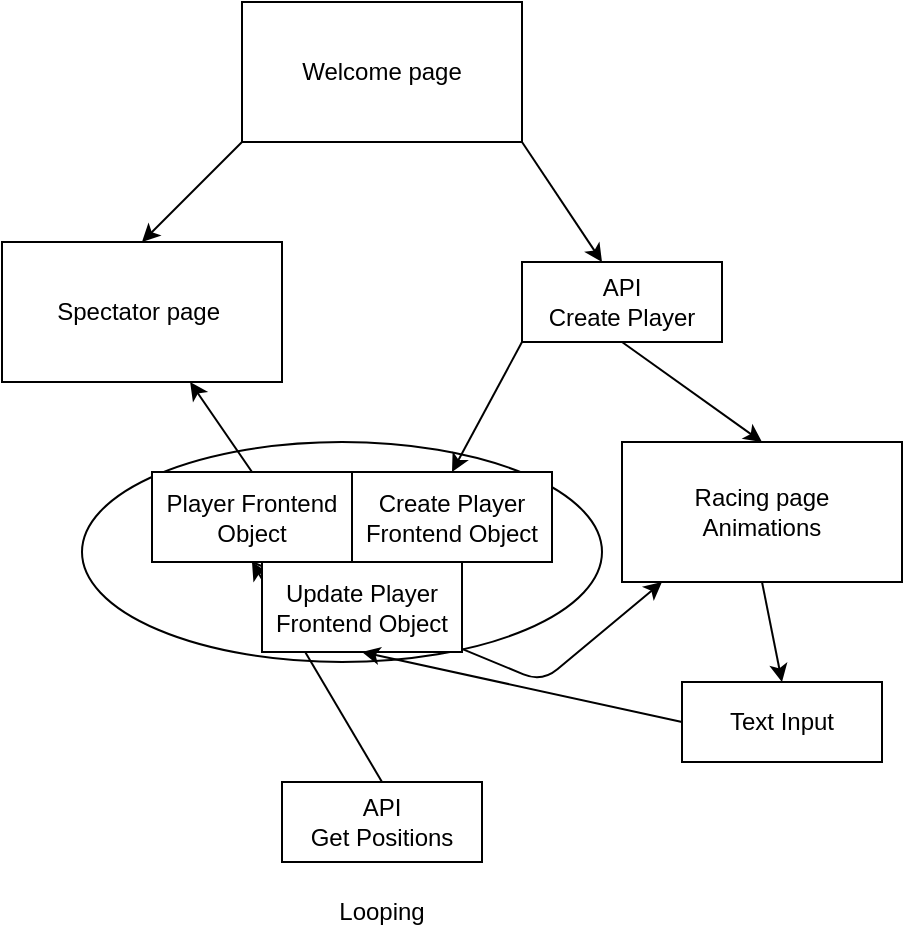 <mxfile>
    <diagram id="lyfUTFfcoXzKdRgCfgJ1" name="Page-1">
        <mxGraphModel dx="649" dy="621" grid="1" gridSize="10" guides="1" tooltips="1" connect="1" arrows="1" fold="1" page="1" pageScale="1" pageWidth="850" pageHeight="1100" math="0" shadow="0">
            <root>
                <mxCell id="0"/>
                <mxCell id="1" parent="0"/>
                <mxCell id="16" value="" style="ellipse;whiteSpace=wrap;html=1;" vertex="1" parent="1">
                    <mxGeometry x="290" y="290" width="260" height="110" as="geometry"/>
                </mxCell>
                <mxCell id="5" style="edgeStyle=none;html=1;exitX=1;exitY=1;exitDx=0;exitDy=0;" edge="1" parent="1" source="2">
                    <mxGeometry relative="1" as="geometry">
                        <mxPoint x="550" y="200" as="targetPoint"/>
                    </mxGeometry>
                </mxCell>
                <mxCell id="6" style="edgeStyle=none;html=1;exitX=0;exitY=1;exitDx=0;exitDy=0;entryX=0.5;entryY=0;entryDx=0;entryDy=0;" edge="1" parent="1" source="2" target="3">
                    <mxGeometry relative="1" as="geometry"/>
                </mxCell>
                <mxCell id="2" value="Welcome page" style="whiteSpace=wrap;html=1;" vertex="1" parent="1">
                    <mxGeometry x="370" y="70" width="140" height="70" as="geometry"/>
                </mxCell>
                <mxCell id="3" value="Spectator page&amp;nbsp;" style="whiteSpace=wrap;html=1;" vertex="1" parent="1">
                    <mxGeometry x="250" y="190" width="140" height="70" as="geometry"/>
                </mxCell>
                <mxCell id="4" value="Racing page&lt;br&gt;Animations" style="whiteSpace=wrap;html=1;" vertex="1" parent="1">
                    <mxGeometry x="560" y="290" width="140" height="70" as="geometry"/>
                </mxCell>
                <mxCell id="7" value="API&lt;br&gt;Create Player" style="whiteSpace=wrap;html=1;" vertex="1" parent="1">
                    <mxGeometry x="510" y="200" width="100" height="40" as="geometry"/>
                </mxCell>
                <mxCell id="8" style="edgeStyle=none;html=1;exitX=1;exitY=1;exitDx=0;exitDy=0;entryX=0.5;entryY=0;entryDx=0;entryDy=0;" edge="1" parent="1" target="4">
                    <mxGeometry relative="1" as="geometry">
                        <mxPoint x="560" y="240" as="sourcePoint"/>
                        <mxPoint x="600" y="300" as="targetPoint"/>
                    </mxGeometry>
                </mxCell>
                <mxCell id="9" value="API&lt;br&gt;Get Positions" style="whiteSpace=wrap;html=1;" vertex="1" parent="1">
                    <mxGeometry x="390" y="460" width="100" height="40" as="geometry"/>
                </mxCell>
                <mxCell id="10" value="Player Frontend Object" style="whiteSpace=wrap;html=1;" vertex="1" parent="1">
                    <mxGeometry x="325" y="305" width="100" height="45" as="geometry"/>
                </mxCell>
                <mxCell id="11" style="edgeStyle=none;html=1;entryX=0.5;entryY=1;entryDx=0;entryDy=0;exitX=0.5;exitY=0;exitDx=0;exitDy=0;" edge="1" parent="1" source="9" target="10">
                    <mxGeometry relative="1" as="geometry">
                        <mxPoint x="285" y="380" as="sourcePoint"/>
                        <mxPoint x="355" y="430" as="targetPoint"/>
                    </mxGeometry>
                </mxCell>
                <mxCell id="12" style="edgeStyle=none;html=1;exitX=0.5;exitY=0;exitDx=0;exitDy=0;" edge="1" parent="1" source="10" target="3">
                    <mxGeometry relative="1" as="geometry">
                        <mxPoint x="290" y="300" as="sourcePoint"/>
                        <mxPoint x="300" y="355" as="targetPoint"/>
                    </mxGeometry>
                </mxCell>
                <mxCell id="13" value="Create Player Frontend Object" style="whiteSpace=wrap;html=1;" vertex="1" parent="1">
                    <mxGeometry x="425" y="305" width="100" height="45" as="geometry"/>
                </mxCell>
                <mxCell id="15" style="edgeStyle=none;html=1;exitX=0;exitY=1;exitDx=0;exitDy=0;entryX=0.5;entryY=0;entryDx=0;entryDy=0;" edge="1" parent="1" source="7" target="13">
                    <mxGeometry relative="1" as="geometry">
                        <mxPoint x="455.0" y="220" as="sourcePoint"/>
                        <mxPoint x="470" y="290" as="targetPoint"/>
                    </mxGeometry>
                </mxCell>
                <mxCell id="20" value="Looping" style="text;strokeColor=none;align=center;fillColor=none;html=1;verticalAlign=middle;whiteSpace=wrap;rounded=0;" vertex="1" parent="1">
                    <mxGeometry x="410" y="510" width="60" height="30" as="geometry"/>
                </mxCell>
                <mxCell id="22" style="edgeStyle=none;html=1;exitX=0.5;exitY=1;exitDx=0;exitDy=0;" edge="1" parent="1" source="10">
                    <mxGeometry relative="1" as="geometry">
                        <mxPoint x="450.0" y="470.0" as="sourcePoint"/>
                        <mxPoint x="580" y="360" as="targetPoint"/>
                        <Array as="points">
                            <mxPoint x="520" y="410"/>
                        </Array>
                    </mxGeometry>
                </mxCell>
                <mxCell id="23" value="Text Input" style="whiteSpace=wrap;html=1;" vertex="1" parent="1">
                    <mxGeometry x="590" y="410" width="100" height="40" as="geometry"/>
                </mxCell>
                <mxCell id="24" style="edgeStyle=none;html=1;exitX=0.5;exitY=1;exitDx=0;exitDy=0;entryX=0.5;entryY=0;entryDx=0;entryDy=0;" edge="1" parent="1" source="4" target="23">
                    <mxGeometry relative="1" as="geometry">
                        <mxPoint x="570" y="250" as="sourcePoint"/>
                        <mxPoint x="640" y="300" as="targetPoint"/>
                    </mxGeometry>
                </mxCell>
                <mxCell id="25" value="Update Player Frontend Object" style="whiteSpace=wrap;html=1;" vertex="1" parent="1">
                    <mxGeometry x="380" y="350" width="100" height="45" as="geometry"/>
                </mxCell>
                <mxCell id="27" style="edgeStyle=none;html=1;exitX=0;exitY=0.5;exitDx=0;exitDy=0;entryX=0.5;entryY=1;entryDx=0;entryDy=0;" edge="1" parent="1" source="23" target="25">
                    <mxGeometry relative="1" as="geometry">
                        <mxPoint x="640" y="370" as="sourcePoint"/>
                        <mxPoint x="650" y="420.0" as="targetPoint"/>
                    </mxGeometry>
                </mxCell>
            </root>
        </mxGraphModel>
    </diagram>
</mxfile>